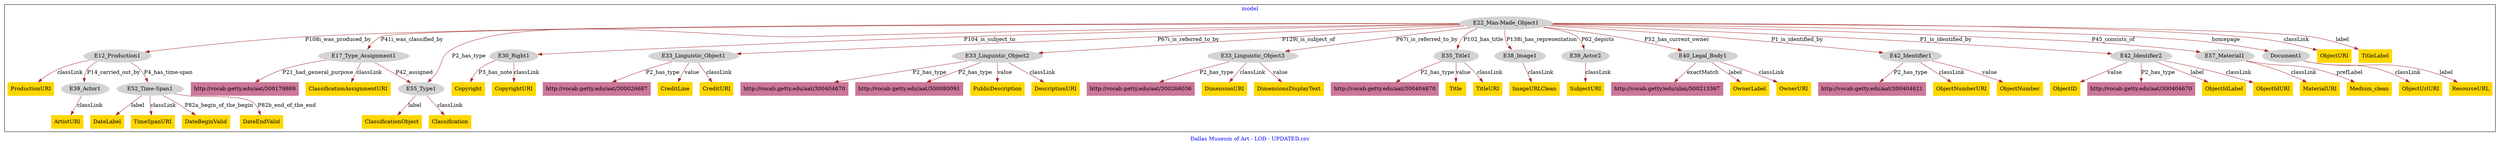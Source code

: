 digraph n0 {
fontcolor="blue"
remincross="true"
label="Dallas Museum of Art - LOD - UPDATED.csv"
subgraph cluster {
label="model"
n2[style="filled",color="white",fillcolor="lightgray",label="E12_Production1"];
n3[style="filled",color="white",fillcolor="lightgray",label="E39_Actor1"];
n4[style="filled",color="white",fillcolor="lightgray",label="E52_Time-Span1"];
n5[style="filled",color="white",fillcolor="lightgray",label="E17_Type_Assignment1"];
n6[style="filled",color="white",fillcolor="lightgray",label="E55_Type1"];
n7[style="filled",color="white",fillcolor="lightgray",label="E22_Man-Made_Object1"];
n8[style="filled",color="white",fillcolor="lightgray",label="E30_Right1"];
n9[style="filled",color="white",fillcolor="lightgray",label="E33_Linguistic_Object1"];
n10[style="filled",color="white",fillcolor="lightgray",label="E33_Linguistic_Object2"];
n11[style="filled",color="white",fillcolor="lightgray",label="E33_Linguistic_Object3"];
n12[style="filled",color="white",fillcolor="lightgray",label="E35_Title1"];
n13[style="filled",color="white",fillcolor="lightgray",label="E38_Image1"];
n14[style="filled",color="white",fillcolor="lightgray",label="E39_Actor2"];
n15[style="filled",color="white",fillcolor="lightgray",label="E40_Legal_Body1"];
n16[style="filled",color="white",fillcolor="lightgray",label="E42_Identifier1"];
n17[style="filled",color="white",fillcolor="lightgray",label="E42_Identifier2"];
n18[style="filled",color="white",fillcolor="lightgray",label="E57_Material1"];
n19[style="filled",color="white",fillcolor="lightgray",label="Document1"];
n20[shape="plaintext",style="filled",fillcolor="gold",label="MaterialURI"];
n21[shape="plaintext",style="filled",fillcolor="gold",label="Title"];
n22[shape="plaintext",style="filled",fillcolor="gold",label="ObjectNumberURI"];
n23[shape="plaintext",style="filled",fillcolor="gold",label="ObjectUrlURI"];
n24[shape="plaintext",style="filled",fillcolor="gold",label="Copyright"];
n25[shape="plaintext",style="filled",fillcolor="gold",label="TimeSpanURI"];
n26[shape="plaintext",style="filled",fillcolor="gold",label="CreditLine"];
n27[shape="plaintext",style="filled",fillcolor="gold",label="OwnerLabel"];
n28[shape="plaintext",style="filled",fillcolor="gold",label="ClassificationAssignmentURI"];
n29[shape="plaintext",style="filled",fillcolor="gold",label="Medium_clean"];
n30[shape="plaintext",style="filled",fillcolor="gold",label="TitleURI"];
n31[shape="plaintext",style="filled",fillcolor="gold",label="DateBeginValid"];
n32[shape="plaintext",style="filled",fillcolor="gold",label="DimensionURI"];
n33[shape="plaintext",style="filled",fillcolor="gold",label="ObjectURI"];
n34[shape="plaintext",style="filled",fillcolor="gold",label="ImageURLClean"];
n35[shape="plaintext",style="filled",fillcolor="gold",label="SubjectURI"];
n36[shape="plaintext",style="filled",fillcolor="gold",label="DateEndValid"];
n37[shape="plaintext",style="filled",fillcolor="gold",label="ObjectIdLabel"];
n38[shape="plaintext",style="filled",fillcolor="gold",label="OwnerURI"];
n39[shape="plaintext",style="filled",fillcolor="gold",label="Classification"];
n40[shape="plaintext",style="filled",fillcolor="gold",label="DimensionsDisplayText"];
n41[shape="plaintext",style="filled",fillcolor="gold",label="CopyrightURI"];
n42[shape="plaintext",style="filled",fillcolor="gold",label="PublicDescription"];
n43[shape="plaintext",style="filled",fillcolor="gold",label="ResourceURL"];
n44[shape="plaintext",style="filled",fillcolor="gold",label="CreditURI"];
n45[shape="plaintext",style="filled",fillcolor="gold",label="TitleLabel"];
n46[shape="plaintext",style="filled",fillcolor="gold",label="ObjectNumber"];
n47[shape="plaintext",style="filled",fillcolor="gold",label="ObjectIdURI"];
n48[shape="plaintext",style="filled",fillcolor="gold",label="ObjectID"];
n49[shape="plaintext",style="filled",fillcolor="gold",label="ClassificationObject"];
n50[shape="plaintext",style="filled",fillcolor="gold",label="DateLabel"];
n51[shape="plaintext",style="filled",fillcolor="gold",label="DescriptionURI"];
n52[shape="plaintext",style="filled",fillcolor="gold",label="ProductionURI"];
n53[shape="plaintext",style="filled",fillcolor="gold",label="ArtistURI"];
n54[shape="plaintext",style="filled",fillcolor="#CC7799",label="http://vocab.getty.edu/aat/300026687"];
n55[shape="plaintext",style="filled",fillcolor="#CC7799",label="http://vocab.getty.edu/aat/300404670"];
n56[shape="plaintext",style="filled",fillcolor="#CC7799",label="http://vocab.getty.edu/aat/300179869"];
n57[shape="plaintext",style="filled",fillcolor="#CC7799",label="http://vocab.getty.edu/aat/300404670"];
n58[shape="plaintext",style="filled",fillcolor="#CC7799",label="http://vocab.getty.edu/aat/300080091"];
n59[shape="plaintext",style="filled",fillcolor="#CC7799",label="http://vocab.getty/edu/ulan/500213367"];
n60[shape="plaintext",style="filled",fillcolor="#CC7799",label="http://vocab.getty.edu/aat/300404621"];
n61[shape="plaintext",style="filled",fillcolor="#CC7799",label="http://vocab.getty.edu/aat/300266036"];
n62[shape="plaintext",style="filled",fillcolor="#CC7799",label="http://vocab.getty.edu/aat/300404670"];
}
n2 -> n3[color="brown",fontcolor="black",label="P14_carried_out_by"]
n2 -> n4[color="brown",fontcolor="black",label="P4_has_time-span"]
n5 -> n6[color="brown",fontcolor="black",label="P42_assigned"]
n7 -> n2[color="brown",fontcolor="black",label="P108i_was_produced_by"]
n7 -> n5[color="brown",fontcolor="black",label="P41i_was_classified_by"]
n7 -> n8[color="brown",fontcolor="black",label="P104_is_subject_to"]
n7 -> n9[color="brown",fontcolor="black",label="P67i_is_referred_to_by"]
n7 -> n10[color="brown",fontcolor="black",label="P129i_is_subject_of"]
n7 -> n11[color="brown",fontcolor="black",label="P67i_is_referred_to_by"]
n7 -> n12[color="brown",fontcolor="black",label="P102_has_title"]
n7 -> n13[color="brown",fontcolor="black",label="P138i_has_representation"]
n7 -> n14[color="brown",fontcolor="black",label="P62_depicts"]
n7 -> n15[color="brown",fontcolor="black",label="P52_has_current_owner"]
n7 -> n16[color="brown",fontcolor="black",label="P1_is_identified_by"]
n7 -> n17[color="brown",fontcolor="black",label="P1_is_identified_by"]
n7 -> n18[color="brown",fontcolor="black",label="P45_consists_of"]
n7 -> n19[color="brown",fontcolor="black",label="homepage"]
n18 -> n20[color="brown",fontcolor="black",label="classLink"]
n12 -> n21[color="brown",fontcolor="black",label="value"]
n16 -> n22[color="brown",fontcolor="black",label="classLink"]
n19 -> n23[color="brown",fontcolor="black",label="classLink"]
n8 -> n24[color="brown",fontcolor="black",label="P3_has_note"]
n4 -> n25[color="brown",fontcolor="black",label="classLink"]
n9 -> n26[color="brown",fontcolor="black",label="value"]
n15 -> n27[color="brown",fontcolor="black",label="label"]
n5 -> n28[color="brown",fontcolor="black",label="classLink"]
n18 -> n29[color="brown",fontcolor="black",label="prefLabel"]
n12 -> n30[color="brown",fontcolor="black",label="classLink"]
n4 -> n31[color="brown",fontcolor="black",label="P82a_begin_of_the_begin"]
n11 -> n32[color="brown",fontcolor="black",label="classLink"]
n7 -> n33[color="brown",fontcolor="black",label="classLink"]
n13 -> n34[color="brown",fontcolor="black",label="classLink"]
n14 -> n35[color="brown",fontcolor="black",label="classLink"]
n4 -> n36[color="brown",fontcolor="black",label="P82b_end_of_the_end"]
n17 -> n37[color="brown",fontcolor="black",label="label"]
n15 -> n38[color="brown",fontcolor="black",label="classLink"]
n6 -> n39[color="brown",fontcolor="black",label="classLink"]
n11 -> n40[color="brown",fontcolor="black",label="value"]
n8 -> n41[color="brown",fontcolor="black",label="classLink"]
n10 -> n42[color="brown",fontcolor="black",label="value"]
n19 -> n43[color="brown",fontcolor="black",label="label"]
n9 -> n44[color="brown",fontcolor="black",label="classLink"]
n7 -> n45[color="brown",fontcolor="black",label="label"]
n16 -> n46[color="brown",fontcolor="black",label="value"]
n17 -> n47[color="brown",fontcolor="black",label="classLink"]
n17 -> n48[color="brown",fontcolor="black",label="value"]
n6 -> n49[color="brown",fontcolor="black",label="label"]
n4 -> n50[color="brown",fontcolor="black",label="label"]
n10 -> n51[color="brown",fontcolor="black",label="classLink"]
n2 -> n52[color="brown",fontcolor="black",label="classLink"]
n3 -> n53[color="brown",fontcolor="black",label="classLink"]
n9 -> n54[color="brown",fontcolor="black",label="P2_has_type"]
n10 -> n55[color="brown",fontcolor="black",label="P2_has_type"]
n5 -> n56[color="brown",fontcolor="black",label="P21_had_general_purpose"]
n12 -> n57[color="brown",fontcolor="black",label="P2_has_type"]
n10 -> n58[color="brown",fontcolor="black",label="P2_has_type"]
n7 -> n6[color="brown",fontcolor="black",label="P2_has_type"]
n15 -> n59[color="brown",fontcolor="black",label="exactMatch"]
n16 -> n60[color="brown",fontcolor="black",label="P2_has_type"]
n11 -> n61[color="brown",fontcolor="black",label="P2_has_type"]
n17 -> n62[color="brown",fontcolor="black",label="P2_has_type"]
}
